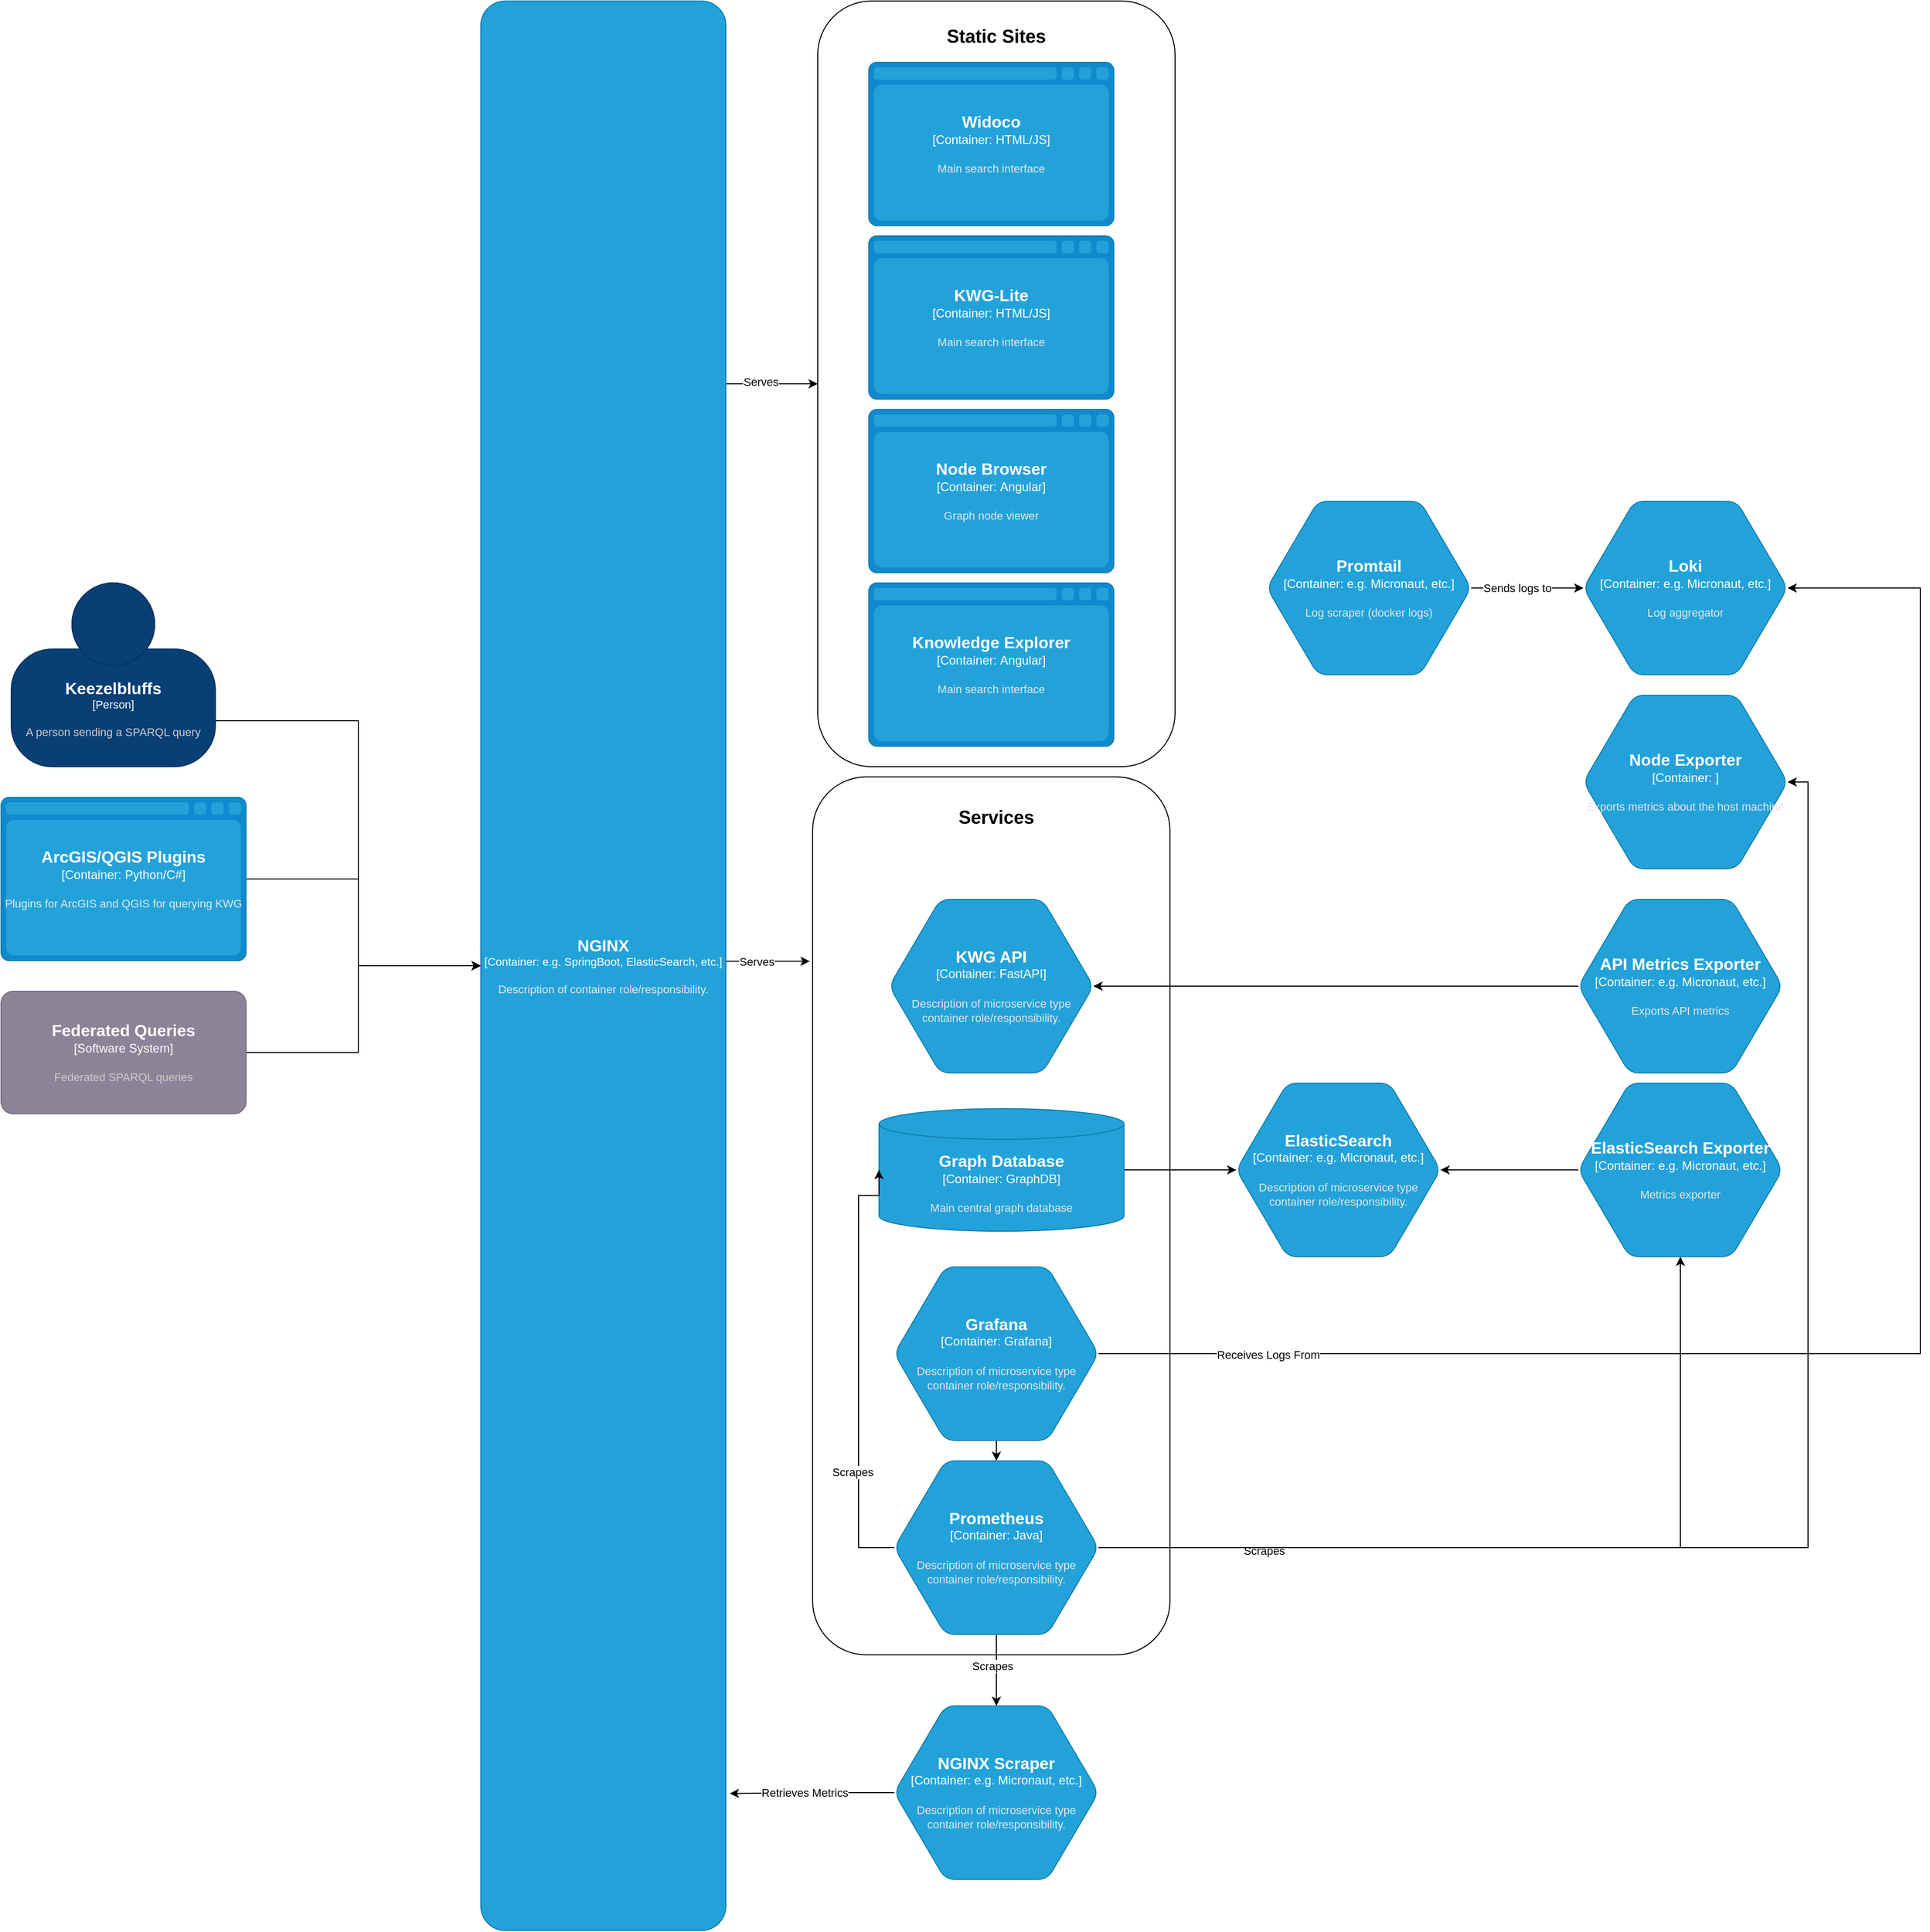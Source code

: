<mxfile version="21.6.8" type="device">
  <diagram name="Page-1" id="OPUkF60SnhVL-nQb0_EN">
    <mxGraphModel dx="3320" dy="197" grid="1" gridSize="10" guides="1" tooltips="1" connect="1" arrows="1" fold="1" page="1" pageScale="1" pageWidth="850" pageHeight="1100" math="0" shadow="0">
      <root>
        <mxCell id="0" />
        <mxCell id="1" parent="0" />
        <mxCell id="aphknM0xDIlrj1Ee1aa8-52" value="" style="rounded=1;whiteSpace=wrap;html=1;" vertex="1" parent="1">
          <mxGeometry x="25" y="1860" width="350" height="860" as="geometry" />
        </mxCell>
        <mxCell id="aphknM0xDIlrj1Ee1aa8-47" value="" style="rounded=1;whiteSpace=wrap;html=1;" vertex="1" parent="1">
          <mxGeometry x="30" y="1100" width="350" height="750" as="geometry" />
        </mxCell>
        <mxCell id="aphknM0xDIlrj1Ee1aa8-51" style="edgeStyle=orthogonalEdgeStyle;rounded=0;orthogonalLoop=1;jettySize=auto;html=1;exitX=1;exitY=0.5;exitDx=0;exitDy=0;exitPerimeter=0;" edge="1" parent="1" source="Uv-bZiBAmTY63LAYibGB-25" target="aphknM0xDIlrj1Ee1aa8-50">
          <mxGeometry relative="1" as="geometry" />
        </mxCell>
        <object placeholders="1" c4Type="Graph Database" c4Container="Container" c4Technology="GraphDB" c4Description="Main central graph database" label="&lt;font style=&quot;font-size: 16px&quot;&gt;&lt;b&gt;%c4Type%&lt;/b&gt;&lt;/font&gt;&lt;div&gt;[%c4Container%:&amp;nbsp;%c4Technology%]&lt;/div&gt;&lt;br&gt;&lt;div&gt;&lt;font style=&quot;font-size: 11px&quot;&gt;&lt;font color=&quot;#E6E6E6&quot;&gt;%c4Description%&lt;/font&gt;&lt;/div&gt;" id="Uv-bZiBAmTY63LAYibGB-25">
          <mxCell style="shape=cylinder3;size=15;whiteSpace=wrap;html=1;boundedLbl=1;rounded=0;labelBackgroundColor=none;fillColor=#23A2D9;fontSize=12;fontColor=#ffffff;align=center;strokeColor=#0E7DAD;metaEdit=1;points=[[0.5,0,0],[1,0.25,0],[1,0.5,0],[1,0.75,0],[0.5,1,0],[0,0.75,0],[0,0.5,0],[0,0.25,0]];resizable=0;" parent="1" vertex="1">
            <mxGeometry x="90" y="2185" width="240" height="120" as="geometry" />
          </mxCell>
        </object>
        <mxCell id="aphknM0xDIlrj1Ee1aa8-84" style="edgeStyle=orthogonalEdgeStyle;rounded=0;orthogonalLoop=1;jettySize=auto;html=1;exitX=1;exitY=0.75;exitDx=0;exitDy=0;exitPerimeter=0;" edge="1" parent="1" source="Uv-bZiBAmTY63LAYibGB-40" target="aphknM0xDIlrj1Ee1aa8-42">
          <mxGeometry relative="1" as="geometry">
            <Array as="points">
              <mxPoint x="-420" y="1805" />
              <mxPoint x="-420" y="2045" />
            </Array>
          </mxGeometry>
        </mxCell>
        <object placeholders="1" c4Name="Keezelbluffs" c4Type="Person" c4Description="A person sending a SPARQL query" label="&lt;font style=&quot;font-size: 16px&quot;&gt;&lt;b&gt;%c4Name%&lt;/b&gt;&lt;/font&gt;&lt;div&gt;[%c4Type%]&lt;/div&gt;&lt;br&gt;&lt;div&gt;&lt;font style=&quot;font-size: 11px&quot;&gt;&lt;font color=&quot;#cccccc&quot;&gt;%c4Description%&lt;/font&gt;&lt;/div&gt;" id="Uv-bZiBAmTY63LAYibGB-40">
          <mxCell style="html=1;fontSize=11;dashed=0;whiteSpace=wrap;fillColor=#083F75;strokeColor=#06315C;fontColor=#ffffff;shape=mxgraph.c4.person2;align=center;metaEdit=1;points=[[0.5,0,0],[1,0.5,0],[1,0.75,0],[0.75,1,0],[0.5,1,0],[0.25,1,0],[0,0.75,0],[0,0.5,0]];resizable=0;" parent="1" vertex="1">
            <mxGeometry x="-760" y="1670" width="200" height="180" as="geometry" />
          </mxCell>
        </object>
        <object placeholders="1" c4Type="Node Browser" c4Container="Container" c4Technology="Angular" c4Description="Graph node viewer" label="&lt;font style=&quot;font-size: 16px&quot;&gt;&lt;b&gt;%c4Type%&lt;/b&gt;&lt;/font&gt;&lt;div&gt;[%c4Container%:&amp;nbsp;%c4Technology%]&lt;/div&gt;&lt;br&gt;&lt;div&gt;&lt;font style=&quot;font-size: 11px&quot;&gt;&lt;font color=&quot;#E6E6E6&quot;&gt;%c4Description%&lt;/font&gt;&lt;/div&gt;" id="Uv-bZiBAmTY63LAYibGB-43">
          <mxCell style="shape=mxgraph.c4.webBrowserContainer2;whiteSpace=wrap;html=1;boundedLbl=1;rounded=0;labelBackgroundColor=none;strokeColor=#118ACD;fillColor=#23A2D9;strokeColor=#118ACD;strokeColor2=#0E7DAD;fontSize=12;fontColor=#ffffff;align=center;metaEdit=1;points=[[0.5,0,0],[1,0.25,0],[1,0.5,0],[1,0.75,0],[0.5,1,0],[0,0.75,0],[0,0.5,0],[0,0.25,0]];resizable=0;" parent="1" vertex="1">
            <mxGeometry x="80" y="1500" width="240" height="160" as="geometry" />
          </mxCell>
        </object>
        <object placeholders="1" c4Type="KWG API" c4Container="Container" c4Technology="FastAPI" c4Description="Description of microservice type container role/responsibility." label="&lt;font style=&quot;font-size: 16px&quot;&gt;&lt;b&gt;%c4Type%&lt;/b&gt;&lt;/font&gt;&lt;div&gt;[%c4Container%:&amp;nbsp;%c4Technology%]&lt;/div&gt;&lt;br&gt;&lt;div&gt;&lt;font style=&quot;font-size: 11px&quot;&gt;&lt;font color=&quot;#E6E6E6&quot;&gt;%c4Description%&lt;/font&gt;&lt;/div&gt;" id="Uv-bZiBAmTY63LAYibGB-45">
          <mxCell style="shape=hexagon;size=50;perimeter=hexagonPerimeter2;whiteSpace=wrap;html=1;fixedSize=1;rounded=1;labelBackgroundColor=none;fillColor=#23A2D9;fontSize=12;fontColor=#ffffff;align=center;strokeColor=#0E7DAD;metaEdit=1;points=[[0.5,0,0],[1,0.25,0],[1,0.5,0],[1,0.75,0],[0.5,1,0],[0,0.75,0],[0,0.5,0],[0,0.25,0]];resizable=0;" parent="1" vertex="1">
            <mxGeometry x="100" y="1980" width="200" height="170" as="geometry" />
          </mxCell>
        </object>
        <object placeholders="1" c4Type="Knowledge Explorer" c4Container="Container" c4Technology="Angular" c4Description="Main search interface" label="&lt;font style=&quot;font-size: 16px&quot;&gt;&lt;b&gt;%c4Type%&lt;/b&gt;&lt;/font&gt;&lt;div&gt;[%c4Container%:&amp;nbsp;%c4Technology%]&lt;/div&gt;&lt;br&gt;&lt;div&gt;&lt;font style=&quot;font-size: 11px&quot;&gt;&lt;font color=&quot;#E6E6E6&quot;&gt;%c4Description%&lt;/font&gt;&lt;/div&gt;" id="aphknM0xDIlrj1Ee1aa8-25">
          <mxCell style="shape=mxgraph.c4.webBrowserContainer2;whiteSpace=wrap;html=1;boundedLbl=1;rounded=0;labelBackgroundColor=none;strokeColor=#118ACD;fillColor=#23A2D9;strokeColor=#118ACD;strokeColor2=#0E7DAD;fontSize=12;fontColor=#ffffff;align=center;metaEdit=1;points=[[0.5,0,0],[1,0.25,0],[1,0.5,0],[1,0.75,0],[0.5,1,0],[0,0.75,0],[0,0.5,0],[0,0.25,0]];resizable=0;" vertex="1" parent="1">
            <mxGeometry x="80" y="1670" width="240" height="160" as="geometry" />
          </mxCell>
        </object>
        <mxCell id="aphknM0xDIlrj1Ee1aa8-82" style="edgeStyle=orthogonalEdgeStyle;rounded=0;orthogonalLoop=1;jettySize=auto;html=1;exitX=1;exitY=0.5;exitDx=0;exitDy=0;exitPerimeter=0;" edge="1" parent="1" source="aphknM0xDIlrj1Ee1aa8-26" target="aphknM0xDIlrj1Ee1aa8-42">
          <mxGeometry relative="1" as="geometry">
            <Array as="points">
              <mxPoint x="-420" y="1960" />
              <mxPoint x="-420" y="2045" />
            </Array>
          </mxGeometry>
        </mxCell>
        <object placeholders="1" c4Type="ArcGIS/QGIS Plugins" c4Container="Container" c4Technology="Python/C#" c4Description="Plugins for ArcGIS and QGIS for querying KWG" label="&lt;font style=&quot;font-size: 16px&quot;&gt;&lt;b&gt;%c4Type%&lt;/b&gt;&lt;/font&gt;&lt;div&gt;[%c4Container%:&amp;nbsp;%c4Technology%]&lt;/div&gt;&lt;br&gt;&lt;div&gt;&lt;font style=&quot;font-size: 11px&quot;&gt;&lt;font color=&quot;#E6E6E6&quot;&gt;%c4Description%&lt;/font&gt;&lt;/div&gt;" id="aphknM0xDIlrj1Ee1aa8-26">
          <mxCell style="shape=mxgraph.c4.webBrowserContainer2;whiteSpace=wrap;html=1;boundedLbl=1;rounded=0;labelBackgroundColor=none;strokeColor=#118ACD;fillColor=#23A2D9;strokeColor=#118ACD;strokeColor2=#0E7DAD;fontSize=12;fontColor=#ffffff;align=center;metaEdit=1;points=[[0.5,0,0],[1,0.25,0],[1,0.5,0],[1,0.75,0],[0.5,1,0],[0,0.75,0],[0,0.5,0],[0,0.25,0]];resizable=0;" vertex="1" parent="1">
            <mxGeometry x="-770" y="1880" width="240" height="160" as="geometry" />
          </mxCell>
        </object>
        <mxCell id="aphknM0xDIlrj1Ee1aa8-49" style="edgeStyle=orthogonalEdgeStyle;rounded=0;orthogonalLoop=1;jettySize=auto;html=1;exitX=1;exitY=0.25;exitDx=0;exitDy=0;exitPerimeter=0;" edge="1" parent="1" source="aphknM0xDIlrj1Ee1aa8-42" target="aphknM0xDIlrj1Ee1aa8-47">
          <mxGeometry relative="1" as="geometry">
            <Array as="points">
              <mxPoint x="-60" y="1475" />
            </Array>
          </mxGeometry>
        </mxCell>
        <mxCell id="aphknM0xDIlrj1Ee1aa8-75" value="Serves" style="edgeLabel;html=1;align=center;verticalAlign=middle;resizable=0;points=[];" vertex="1" connectable="0" parent="aphknM0xDIlrj1Ee1aa8-49">
          <mxGeometry x="0.4" y="2" relative="1" as="geometry">
            <mxPoint as="offset" />
          </mxGeometry>
        </mxCell>
        <mxCell id="aphknM0xDIlrj1Ee1aa8-74" style="edgeStyle=orthogonalEdgeStyle;rounded=0;orthogonalLoop=1;jettySize=auto;html=1;exitX=1;exitY=0.5;exitDx=0;exitDy=0;exitPerimeter=0;entryX=-0.008;entryY=0.21;entryDx=0;entryDy=0;entryPerimeter=0;" edge="1" parent="1" source="aphknM0xDIlrj1Ee1aa8-42" target="aphknM0xDIlrj1Ee1aa8-52">
          <mxGeometry relative="1" as="geometry">
            <Array as="points">
              <mxPoint x="-60" y="2041" />
            </Array>
          </mxGeometry>
        </mxCell>
        <mxCell id="aphknM0xDIlrj1Ee1aa8-76" value="Serves" style="edgeLabel;html=1;align=center;verticalAlign=middle;resizable=0;points=[];" vertex="1" connectable="0" parent="aphknM0xDIlrj1Ee1aa8-74">
          <mxGeometry x="-0.218" relative="1" as="geometry">
            <mxPoint as="offset" />
          </mxGeometry>
        </mxCell>
        <object placeholders="1" c4Name="NGINX" c4Type="Container" c4Technology="e.g. SpringBoot, ElasticSearch, etc." c4Description="Description of container role/responsibility." label="&lt;font style=&quot;font-size: 16px&quot;&gt;&lt;b&gt;%c4Name%&lt;/b&gt;&lt;/font&gt;&lt;div&gt;[%c4Type%: %c4Technology%]&lt;/div&gt;&lt;br&gt;&lt;div&gt;&lt;font style=&quot;font-size: 11px&quot;&gt;&lt;font color=&quot;#E6E6E6&quot;&gt;%c4Description%&lt;/font&gt;&lt;/div&gt;" id="aphknM0xDIlrj1Ee1aa8-42">
          <mxCell style="rounded=1;whiteSpace=wrap;html=1;fontSize=11;labelBackgroundColor=none;fillColor=#23A2D9;fontColor=#ffffff;align=center;arcSize=10;strokeColor=#0E7DAD;metaEdit=1;resizable=1;points=[[0.25,0,0],[0.5,0,0],[0.75,0,0],[1,0.25,0],[1,0.5,0],[1,0.75,0],[0.75,1,0],[0.5,1,0],[0.25,1,0],[0,0.75,0],[0,0.5,0],[0,0.25,0]];" vertex="1" parent="1">
            <mxGeometry x="-300" y="1100" width="240" height="1890" as="geometry" />
          </mxCell>
        </object>
        <object placeholders="1" c4Type="Widoco" c4Container="Container" c4Technology="HTML/JS" c4Description="Main search interface" label="&lt;font style=&quot;font-size: 16px&quot;&gt;&lt;b&gt;%c4Type%&lt;/b&gt;&lt;/font&gt;&lt;div&gt;[%c4Container%:&amp;nbsp;%c4Technology%]&lt;/div&gt;&lt;br&gt;&lt;div&gt;&lt;font style=&quot;font-size: 11px&quot;&gt;&lt;font color=&quot;#E6E6E6&quot;&gt;%c4Description%&lt;/font&gt;&lt;/div&gt;" id="aphknM0xDIlrj1Ee1aa8-43">
          <mxCell style="shape=mxgraph.c4.webBrowserContainer2;whiteSpace=wrap;html=1;boundedLbl=1;rounded=0;labelBackgroundColor=none;strokeColor=#118ACD;fillColor=#23A2D9;strokeColor=#118ACD;strokeColor2=#0E7DAD;fontSize=12;fontColor=#ffffff;align=center;metaEdit=1;points=[[0.5,0,0],[1,0.25,0],[1,0.5,0],[1,0.75,0],[0.5,1,0],[0,0.75,0],[0,0.5,0],[0,0.25,0]];resizable=0;" vertex="1" parent="1">
            <mxGeometry x="80" y="1160" width="240" height="160" as="geometry" />
          </mxCell>
        </object>
        <object placeholders="1" c4Type="KWG-Lite" c4Container="Container" c4Technology="HTML/JS" c4Description="Main search interface" label="&lt;font style=&quot;font-size: 16px&quot;&gt;&lt;b&gt;%c4Type%&lt;/b&gt;&lt;/font&gt;&lt;div&gt;[%c4Container%:&amp;nbsp;%c4Technology%]&lt;/div&gt;&lt;br&gt;&lt;div&gt;&lt;font style=&quot;font-size: 11px&quot;&gt;&lt;font color=&quot;#E6E6E6&quot;&gt;%c4Description%&lt;/font&gt;&lt;/div&gt;" id="aphknM0xDIlrj1Ee1aa8-44">
          <mxCell style="shape=mxgraph.c4.webBrowserContainer2;whiteSpace=wrap;html=1;boundedLbl=1;rounded=0;labelBackgroundColor=none;strokeColor=#118ACD;fillColor=#23A2D9;strokeColor=#118ACD;strokeColor2=#0E7DAD;fontSize=12;fontColor=#ffffff;align=center;metaEdit=1;points=[[0.5,0,0],[1,0.25,0],[1,0.5,0],[1,0.75,0],[0.5,1,0],[0,0.75,0],[0,0.5,0],[0,0.25,0]];resizable=0;" vertex="1" parent="1">
            <mxGeometry x="80" y="1330" width="240" height="160" as="geometry" />
          </mxCell>
        </object>
        <mxCell id="aphknM0xDIlrj1Ee1aa8-54" style="edgeStyle=orthogonalEdgeStyle;rounded=0;orthogonalLoop=1;jettySize=auto;html=1;exitX=0.5;exitY=1;exitDx=0;exitDy=0;exitPerimeter=0;entryX=0.5;entryY=0;entryDx=0;entryDy=0;entryPerimeter=0;" edge="1" parent="1" source="aphknM0xDIlrj1Ee1aa8-45" target="aphknM0xDIlrj1Ee1aa8-46">
          <mxGeometry relative="1" as="geometry" />
        </mxCell>
        <mxCell id="aphknM0xDIlrj1Ee1aa8-68" style="edgeStyle=orthogonalEdgeStyle;rounded=0;orthogonalLoop=1;jettySize=auto;html=1;exitX=1;exitY=0.5;exitDx=0;exitDy=0;exitPerimeter=0;entryX=1;entryY=0.5;entryDx=0;entryDy=0;entryPerimeter=0;" edge="1" parent="1" source="aphknM0xDIlrj1Ee1aa8-45" target="aphknM0xDIlrj1Ee1aa8-60">
          <mxGeometry relative="1" as="geometry">
            <Array as="points">
              <mxPoint x="1110" y="2425" />
              <mxPoint x="1110" y="1675" />
            </Array>
          </mxGeometry>
        </mxCell>
        <mxCell id="aphknM0xDIlrj1Ee1aa8-72" value="Receives Logs From" style="edgeLabel;html=1;align=center;verticalAlign=middle;resizable=0;points=[];" vertex="1" connectable="0" parent="aphknM0xDIlrj1Ee1aa8-68">
          <mxGeometry x="-0.803" y="-1" relative="1" as="geometry">
            <mxPoint as="offset" />
          </mxGeometry>
        </mxCell>
        <object placeholders="1" c4Type="Grafana" c4Container="Container" c4Technology="Grafana" c4Description="Description of microservice type container role/responsibility." label="&lt;font style=&quot;font-size: 16px&quot;&gt;&lt;b&gt;%c4Type%&lt;/b&gt;&lt;/font&gt;&lt;div&gt;[%c4Container%:&amp;nbsp;%c4Technology%]&lt;/div&gt;&lt;br&gt;&lt;div&gt;&lt;font style=&quot;font-size: 11px&quot;&gt;&lt;font color=&quot;#E6E6E6&quot;&gt;%c4Description%&lt;/font&gt;&lt;/div&gt;" id="aphknM0xDIlrj1Ee1aa8-45">
          <mxCell style="shape=hexagon;size=50;perimeter=hexagonPerimeter2;whiteSpace=wrap;html=1;fixedSize=1;rounded=1;labelBackgroundColor=none;fillColor=#23A2D9;fontSize=12;fontColor=#ffffff;align=center;strokeColor=#0E7DAD;metaEdit=1;points=[[0.5,0,0],[1,0.25,0],[1,0.5,0],[1,0.75,0],[0.5,1,0],[0,0.75,0],[0,0.5,0],[0,0.25,0]];resizable=0;" vertex="1" parent="1">
            <mxGeometry x="105" y="2340" width="200" height="170" as="geometry" />
          </mxCell>
        </object>
        <mxCell id="aphknM0xDIlrj1Ee1aa8-56" style="edgeStyle=orthogonalEdgeStyle;rounded=0;orthogonalLoop=1;jettySize=auto;html=1;exitX=0;exitY=0.5;exitDx=0;exitDy=0;exitPerimeter=0;entryX=0;entryY=0.5;entryDx=0;entryDy=0;entryPerimeter=0;" edge="1" parent="1" source="aphknM0xDIlrj1Ee1aa8-46" target="Uv-bZiBAmTY63LAYibGB-25">
          <mxGeometry relative="1" as="geometry">
            <Array as="points">
              <mxPoint x="70" y="2615" />
              <mxPoint x="70" y="2270" />
            </Array>
          </mxGeometry>
        </mxCell>
        <mxCell id="aphknM0xDIlrj1Ee1aa8-71" value="Scrapes" style="edgeLabel;html=1;align=center;verticalAlign=middle;resizable=0;points=[];" vertex="1" connectable="0" parent="aphknM0xDIlrj1Ee1aa8-56">
          <mxGeometry x="-0.488" y="6" relative="1" as="geometry">
            <mxPoint as="offset" />
          </mxGeometry>
        </mxCell>
        <mxCell id="aphknM0xDIlrj1Ee1aa8-59" style="edgeStyle=orthogonalEdgeStyle;rounded=0;orthogonalLoop=1;jettySize=auto;html=1;exitX=1;exitY=0.5;exitDx=0;exitDy=0;exitPerimeter=0;" edge="1" parent="1" source="aphknM0xDIlrj1Ee1aa8-46" target="aphknM0xDIlrj1Ee1aa8-57">
          <mxGeometry relative="1" as="geometry" />
        </mxCell>
        <mxCell id="aphknM0xDIlrj1Ee1aa8-70" value="Scrapes" style="edgeLabel;html=1;align=center;verticalAlign=middle;resizable=0;points=[];" vertex="1" connectable="0" parent="aphknM0xDIlrj1Ee1aa8-59">
          <mxGeometry x="-0.621" y="-3" relative="1" as="geometry">
            <mxPoint as="offset" />
          </mxGeometry>
        </mxCell>
        <mxCell id="aphknM0xDIlrj1Ee1aa8-64" style="edgeStyle=orthogonalEdgeStyle;rounded=0;orthogonalLoop=1;jettySize=auto;html=1;exitX=0.5;exitY=1;exitDx=0;exitDy=0;exitPerimeter=0;" edge="1" parent="1" source="aphknM0xDIlrj1Ee1aa8-46" target="aphknM0xDIlrj1Ee1aa8-61">
          <mxGeometry relative="1" as="geometry" />
        </mxCell>
        <mxCell id="aphknM0xDIlrj1Ee1aa8-69" value="Scrapes" style="edgeLabel;html=1;align=center;verticalAlign=middle;resizable=0;points=[];" vertex="1" connectable="0" parent="aphknM0xDIlrj1Ee1aa8-64">
          <mxGeometry x="-0.131" y="-4" relative="1" as="geometry">
            <mxPoint as="offset" />
          </mxGeometry>
        </mxCell>
        <mxCell id="aphknM0xDIlrj1Ee1aa8-73" style="edgeStyle=orthogonalEdgeStyle;rounded=0;orthogonalLoop=1;jettySize=auto;html=1;exitX=1;exitY=0.5;exitDx=0;exitDy=0;exitPerimeter=0;entryX=1;entryY=0.5;entryDx=0;entryDy=0;entryPerimeter=0;" edge="1" parent="1" source="aphknM0xDIlrj1Ee1aa8-46" target="aphknM0xDIlrj1Ee1aa8-67">
          <mxGeometry relative="1" as="geometry" />
        </mxCell>
        <object placeholders="1" c4Type="Prometheus" c4Container="Container" c4Technology="Java" c4Description="Description of microservice type container role/responsibility." label="&lt;font style=&quot;font-size: 16px&quot;&gt;&lt;b&gt;%c4Type%&lt;/b&gt;&lt;/font&gt;&lt;div&gt;[%c4Container%:&amp;nbsp;%c4Technology%]&lt;/div&gt;&lt;br&gt;&lt;div&gt;&lt;font style=&quot;font-size: 11px&quot;&gt;&lt;font color=&quot;#E6E6E6&quot;&gt;%c4Description%&lt;/font&gt;&lt;/div&gt;" id="aphknM0xDIlrj1Ee1aa8-46">
          <mxCell style="shape=hexagon;size=50;perimeter=hexagonPerimeter2;whiteSpace=wrap;html=1;fixedSize=1;rounded=1;labelBackgroundColor=none;fillColor=#23A2D9;fontSize=12;fontColor=#ffffff;align=center;strokeColor=#0E7DAD;metaEdit=1;points=[[0.5,0,0],[1,0.25,0],[1,0.5,0],[1,0.75,0],[0.5,1,0],[0,0.75,0],[0,0.5,0],[0,0.25,0]];resizable=0;" vertex="1" parent="1">
            <mxGeometry x="105" y="2530" width="200" height="170" as="geometry" />
          </mxCell>
        </object>
        <mxCell id="aphknM0xDIlrj1Ee1aa8-48" value="&lt;font style=&quot;font-size: 18px;&quot;&gt;Static Sites&lt;/font&gt;" style="text;html=1;strokeColor=none;fillColor=none;align=center;verticalAlign=middle;whiteSpace=wrap;rounded=0;fontStyle=1" vertex="1" parent="1">
          <mxGeometry x="145" y="1120" width="120" height="30" as="geometry" />
        </mxCell>
        <object placeholders="1" c4Type="ElasticSearch" c4Container="Container" c4Technology="e.g. Micronaut, etc." c4Description="Description of microservice type container role/responsibility." label="&lt;font style=&quot;font-size: 16px&quot;&gt;&lt;b&gt;%c4Type%&lt;/b&gt;&lt;/font&gt;&lt;div&gt;[%c4Container%:&amp;nbsp;%c4Technology%]&lt;/div&gt;&lt;br&gt;&lt;div&gt;&lt;font style=&quot;font-size: 11px&quot;&gt;&lt;font color=&quot;#E6E6E6&quot;&gt;%c4Description%&lt;/font&gt;&lt;/div&gt;" id="aphknM0xDIlrj1Ee1aa8-50">
          <mxCell style="shape=hexagon;size=50;perimeter=hexagonPerimeter2;whiteSpace=wrap;html=1;fixedSize=1;rounded=1;labelBackgroundColor=none;fillColor=#23A2D9;fontSize=12;fontColor=#ffffff;align=center;strokeColor=#0E7DAD;metaEdit=1;points=[[0.5,0,0],[1,0.25,0],[1,0.5,0],[1,0.75,0],[0.5,1,0],[0,0.75,0],[0,0.5,0],[0,0.25,0]];resizable=0;" vertex="1" parent="1">
            <mxGeometry x="440" y="2160" width="200" height="170" as="geometry" />
          </mxCell>
        </object>
        <mxCell id="aphknM0xDIlrj1Ee1aa8-53" value="&lt;font style=&quot;font-size: 18px;&quot;&gt;Services&lt;/font&gt;" style="text;html=1;strokeColor=none;fillColor=none;align=center;verticalAlign=middle;whiteSpace=wrap;rounded=0;fontStyle=1" vertex="1" parent="1">
          <mxGeometry x="145" y="1885" width="120" height="30" as="geometry" />
        </mxCell>
        <mxCell id="aphknM0xDIlrj1Ee1aa8-58" style="edgeStyle=orthogonalEdgeStyle;rounded=0;orthogonalLoop=1;jettySize=auto;html=1;exitX=0;exitY=0.5;exitDx=0;exitDy=0;exitPerimeter=0;entryX=1;entryY=0.5;entryDx=0;entryDy=0;entryPerimeter=0;" edge="1" parent="1" source="aphknM0xDIlrj1Ee1aa8-57" target="aphknM0xDIlrj1Ee1aa8-50">
          <mxGeometry relative="1" as="geometry" />
        </mxCell>
        <object placeholders="1" c4Type="ElasticSearch Exporter" c4Container="Container" c4Technology="e.g. Micronaut, etc." c4Description="Metrics exporter" label="&lt;font style=&quot;font-size: 16px&quot;&gt;&lt;b&gt;%c4Type%&lt;/b&gt;&lt;/font&gt;&lt;div&gt;[%c4Container%:&amp;nbsp;%c4Technology%]&lt;/div&gt;&lt;br&gt;&lt;div&gt;&lt;font style=&quot;font-size: 11px&quot;&gt;&lt;font color=&quot;#E6E6E6&quot;&gt;%c4Description%&lt;/font&gt;&lt;/div&gt;" id="aphknM0xDIlrj1Ee1aa8-57">
          <mxCell style="shape=hexagon;size=50;perimeter=hexagonPerimeter2;whiteSpace=wrap;html=1;fixedSize=1;rounded=1;labelBackgroundColor=none;fillColor=#23A2D9;fontSize=12;fontColor=#ffffff;align=center;strokeColor=#0E7DAD;metaEdit=1;points=[[0.5,0,0],[1,0.25,0],[1,0.5,0],[1,0.75,0],[0.5,1,0],[0,0.75,0],[0,0.5,0],[0,0.25,0]];resizable=0;" vertex="1" parent="1">
            <mxGeometry x="775" y="2160" width="200" height="170" as="geometry" />
          </mxCell>
        </object>
        <object placeholders="1" c4Type="Loki" c4Container="Container" c4Technology="e.g. Micronaut, etc." c4Description="Log aggregator" label="&lt;font style=&quot;font-size: 16px&quot;&gt;&lt;b&gt;%c4Type%&lt;/b&gt;&lt;/font&gt;&lt;div&gt;[%c4Container%:&amp;nbsp;%c4Technology%]&lt;/div&gt;&lt;br&gt;&lt;div&gt;&lt;font style=&quot;font-size: 11px&quot;&gt;&lt;font color=&quot;#E6E6E6&quot;&gt;%c4Description%&lt;/font&gt;&lt;/div&gt;" id="aphknM0xDIlrj1Ee1aa8-60">
          <mxCell style="shape=hexagon;size=50;perimeter=hexagonPerimeter2;whiteSpace=wrap;html=1;fixedSize=1;rounded=1;labelBackgroundColor=none;fillColor=#23A2D9;fontSize=12;fontColor=#ffffff;align=center;strokeColor=#0E7DAD;metaEdit=1;points=[[0.5,0,0],[1,0.25,0],[1,0.5,0],[1,0.75,0],[0.5,1,0],[0,0.75,0],[0,0.5,0],[0,0.25,0]];resizable=0;" vertex="1" parent="1">
            <mxGeometry x="780" y="1590" width="200" height="170" as="geometry" />
          </mxCell>
        </object>
        <mxCell id="aphknM0xDIlrj1Ee1aa8-62" style="edgeStyle=orthogonalEdgeStyle;rounded=0;orthogonalLoop=1;jettySize=auto;html=1;exitX=0;exitY=0.5;exitDx=0;exitDy=0;exitPerimeter=0;entryX=1.016;entryY=0.929;entryDx=0;entryDy=0;entryPerimeter=0;" edge="1" parent="1" source="aphknM0xDIlrj1Ee1aa8-61" target="aphknM0xDIlrj1Ee1aa8-42">
          <mxGeometry relative="1" as="geometry" />
        </mxCell>
        <mxCell id="aphknM0xDIlrj1Ee1aa8-63" value="Retrieves Metrics" style="edgeLabel;html=1;align=center;verticalAlign=middle;resizable=0;points=[];" vertex="1" connectable="0" parent="aphknM0xDIlrj1Ee1aa8-62">
          <mxGeometry x="0.382" y="1" relative="1" as="geometry">
            <mxPoint x="23" y="-2" as="offset" />
          </mxGeometry>
        </mxCell>
        <object placeholders="1" c4Type="NGINX Scraper" c4Container="Container" c4Technology="e.g. Micronaut, etc." c4Description="Description of microservice type container role/responsibility." label="&lt;font style=&quot;font-size: 16px&quot;&gt;&lt;b&gt;%c4Type%&lt;/b&gt;&lt;/font&gt;&lt;div&gt;[%c4Container%:&amp;nbsp;%c4Technology%]&lt;/div&gt;&lt;br&gt;&lt;div&gt;&lt;font style=&quot;font-size: 11px&quot;&gt;&lt;font color=&quot;#E6E6E6&quot;&gt;%c4Description%&lt;/font&gt;&lt;/div&gt;" id="aphknM0xDIlrj1Ee1aa8-61">
          <mxCell style="shape=hexagon;size=50;perimeter=hexagonPerimeter2;whiteSpace=wrap;html=1;fixedSize=1;rounded=1;labelBackgroundColor=none;fillColor=#23A2D9;fontSize=12;fontColor=#ffffff;align=center;strokeColor=#0E7DAD;metaEdit=1;points=[[0.5,0,0],[1,0.25,0],[1,0.5,0],[1,0.75,0],[0.5,1,0],[0,0.75,0],[0,0.5,0],[0,0.25,0]];resizable=0;" vertex="1" parent="1">
            <mxGeometry x="105" y="2770" width="200" height="170" as="geometry" />
          </mxCell>
        </object>
        <mxCell id="aphknM0xDIlrj1Ee1aa8-66" style="edgeStyle=orthogonalEdgeStyle;rounded=0;orthogonalLoop=1;jettySize=auto;html=1;exitX=0;exitY=0.5;exitDx=0;exitDy=0;exitPerimeter=0;" edge="1" parent="1" source="aphknM0xDIlrj1Ee1aa8-65" target="Uv-bZiBAmTY63LAYibGB-45">
          <mxGeometry relative="1" as="geometry" />
        </mxCell>
        <object placeholders="1" c4Type="API Metrics Exporter" c4Container="Container" c4Technology="e.g. Micronaut, etc." c4Description="Exports API metrics" label="&lt;font style=&quot;font-size: 16px&quot;&gt;&lt;b&gt;%c4Type%&lt;/b&gt;&lt;/font&gt;&lt;div&gt;[%c4Container%:&amp;nbsp;%c4Technology%]&lt;/div&gt;&lt;br&gt;&lt;div&gt;&lt;font style=&quot;font-size: 11px&quot;&gt;&lt;font color=&quot;#E6E6E6&quot;&gt;%c4Description%&lt;/font&gt;&lt;/div&gt;" id="aphknM0xDIlrj1Ee1aa8-65">
          <mxCell style="shape=hexagon;size=50;perimeter=hexagonPerimeter2;whiteSpace=wrap;html=1;fixedSize=1;rounded=1;labelBackgroundColor=none;fillColor=#23A2D9;fontSize=12;fontColor=#ffffff;align=center;strokeColor=#0E7DAD;metaEdit=1;points=[[0.5,0,0],[1,0.25,0],[1,0.5,0],[1,0.75,0],[0.5,1,0],[0,0.75,0],[0,0.5,0],[0,0.25,0]];resizable=0;" vertex="1" parent="1">
            <mxGeometry x="775" y="1980" width="200" height="170" as="geometry" />
          </mxCell>
        </object>
        <object placeholders="1" c4Type="Node Exporter" c4Container="Container" c4Technology="" c4Description="Exports metrics about the host machine" label="&lt;font style=&quot;font-size: 16px&quot;&gt;&lt;b&gt;%c4Type%&lt;/b&gt;&lt;/font&gt;&lt;div&gt;[%c4Container%:&amp;nbsp;%c4Technology%]&lt;/div&gt;&lt;br&gt;&lt;div&gt;&lt;font style=&quot;font-size: 11px&quot;&gt;&lt;font color=&quot;#E6E6E6&quot;&gt;%c4Description%&lt;/font&gt;&lt;/div&gt;" id="aphknM0xDIlrj1Ee1aa8-67">
          <mxCell style="shape=hexagon;size=50;perimeter=hexagonPerimeter2;whiteSpace=wrap;html=1;fixedSize=1;rounded=1;labelBackgroundColor=none;fillColor=#23A2D9;fontSize=12;fontColor=#ffffff;align=center;strokeColor=#0E7DAD;metaEdit=1;points=[[0.5,0,0],[1,0.25,0],[1,0.5,0],[1,0.75,0],[0.5,1,0],[0,0.75,0],[0,0.5,0],[0,0.25,0]];resizable=0;" vertex="1" parent="1">
            <mxGeometry x="780" y="1780" width="200" height="170" as="geometry" />
          </mxCell>
        </object>
        <mxCell id="aphknM0xDIlrj1Ee1aa8-78" style="edgeStyle=orthogonalEdgeStyle;rounded=0;orthogonalLoop=1;jettySize=auto;html=1;exitX=1;exitY=0.5;exitDx=0;exitDy=0;exitPerimeter=0;" edge="1" parent="1" source="aphknM0xDIlrj1Ee1aa8-77" target="aphknM0xDIlrj1Ee1aa8-60">
          <mxGeometry relative="1" as="geometry" />
        </mxCell>
        <mxCell id="aphknM0xDIlrj1Ee1aa8-79" value="Sends logs to" style="edgeLabel;html=1;align=center;verticalAlign=middle;resizable=0;points=[];" vertex="1" connectable="0" parent="aphknM0xDIlrj1Ee1aa8-78">
          <mxGeometry x="-0.452" y="-1" relative="1" as="geometry">
            <mxPoint x="15" y="-1" as="offset" />
          </mxGeometry>
        </mxCell>
        <object placeholders="1" c4Type="Promtail" c4Container="Container" c4Technology="e.g. Micronaut, etc." c4Description="Log scraper (docker logs)" label="&lt;font style=&quot;font-size: 16px&quot;&gt;&lt;b&gt;%c4Type%&lt;/b&gt;&lt;/font&gt;&lt;div&gt;[%c4Container%:&amp;nbsp;%c4Technology%]&lt;/div&gt;&lt;br&gt;&lt;div&gt;&lt;font style=&quot;font-size: 11px&quot;&gt;&lt;font color=&quot;#E6E6E6&quot;&gt;%c4Description%&lt;/font&gt;&lt;/div&gt;" id="aphknM0xDIlrj1Ee1aa8-77">
          <mxCell style="shape=hexagon;size=50;perimeter=hexagonPerimeter2;whiteSpace=wrap;html=1;fixedSize=1;rounded=1;labelBackgroundColor=none;fillColor=#23A2D9;fontSize=12;fontColor=#ffffff;align=center;strokeColor=#0E7DAD;metaEdit=1;points=[[0.5,0,0],[1,0.25,0],[1,0.5,0],[1,0.75,0],[0.5,1,0],[0,0.75,0],[0,0.5,0],[0,0.25,0]];resizable=0;" vertex="1" parent="1">
            <mxGeometry x="470" y="1590" width="200" height="170" as="geometry" />
          </mxCell>
        </object>
        <mxCell id="aphknM0xDIlrj1Ee1aa8-81" style="edgeStyle=orthogonalEdgeStyle;rounded=0;orthogonalLoop=1;jettySize=auto;html=1;exitX=1;exitY=0.5;exitDx=0;exitDy=0;exitPerimeter=0;" edge="1" parent="1" source="aphknM0xDIlrj1Ee1aa8-80" target="aphknM0xDIlrj1Ee1aa8-42">
          <mxGeometry relative="1" as="geometry">
            <Array as="points">
              <mxPoint x="-420" y="2130" />
              <mxPoint x="-420" y="2045" />
            </Array>
          </mxGeometry>
        </mxCell>
        <object placeholders="1" c4Name="Federated Queries" c4Type="Software System" c4Description="Federated SPARQL queries" label="&lt;font style=&quot;font-size: 16px&quot;&gt;&lt;b&gt;%c4Name%&lt;/b&gt;&lt;/font&gt;&lt;div&gt;[%c4Type%]&lt;/div&gt;&lt;br&gt;&lt;div&gt;&lt;font style=&quot;font-size: 11px&quot;&gt;&lt;font color=&quot;#cccccc&quot;&gt;%c4Description%&lt;/font&gt;&lt;/div&gt;" id="aphknM0xDIlrj1Ee1aa8-80">
          <mxCell style="rounded=1;whiteSpace=wrap;html=1;labelBackgroundColor=none;fillColor=#8C8496;fontColor=#ffffff;align=center;arcSize=10;strokeColor=#736782;metaEdit=1;resizable=0;points=[[0.25,0,0],[0.5,0,0],[0.75,0,0],[1,0.25,0],[1,0.5,0],[1,0.75,0],[0.75,1,0],[0.5,1,0],[0.25,1,0],[0,0.75,0],[0,0.5,0],[0,0.25,0]];" vertex="1" parent="1">
            <mxGeometry x="-770" y="2070" width="240" height="120" as="geometry" />
          </mxCell>
        </object>
      </root>
    </mxGraphModel>
  </diagram>
</mxfile>
